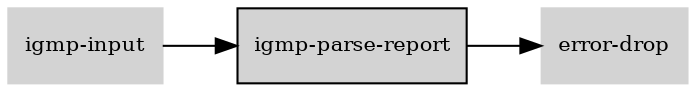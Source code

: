 digraph "igmp_parse_report_subgraph" {
  rankdir=LR;
  node [shape=box, style=filled, fontsize=10, color=lightgray, fontcolor=black, fillcolor=lightgray];
  "igmp-parse-report" [color=black, fontcolor=black, fillcolor=lightgray];
  edge [fontsize=8];
  "igmp-input" -> "igmp-parse-report";
  "igmp-parse-report" -> "error-drop";
}
